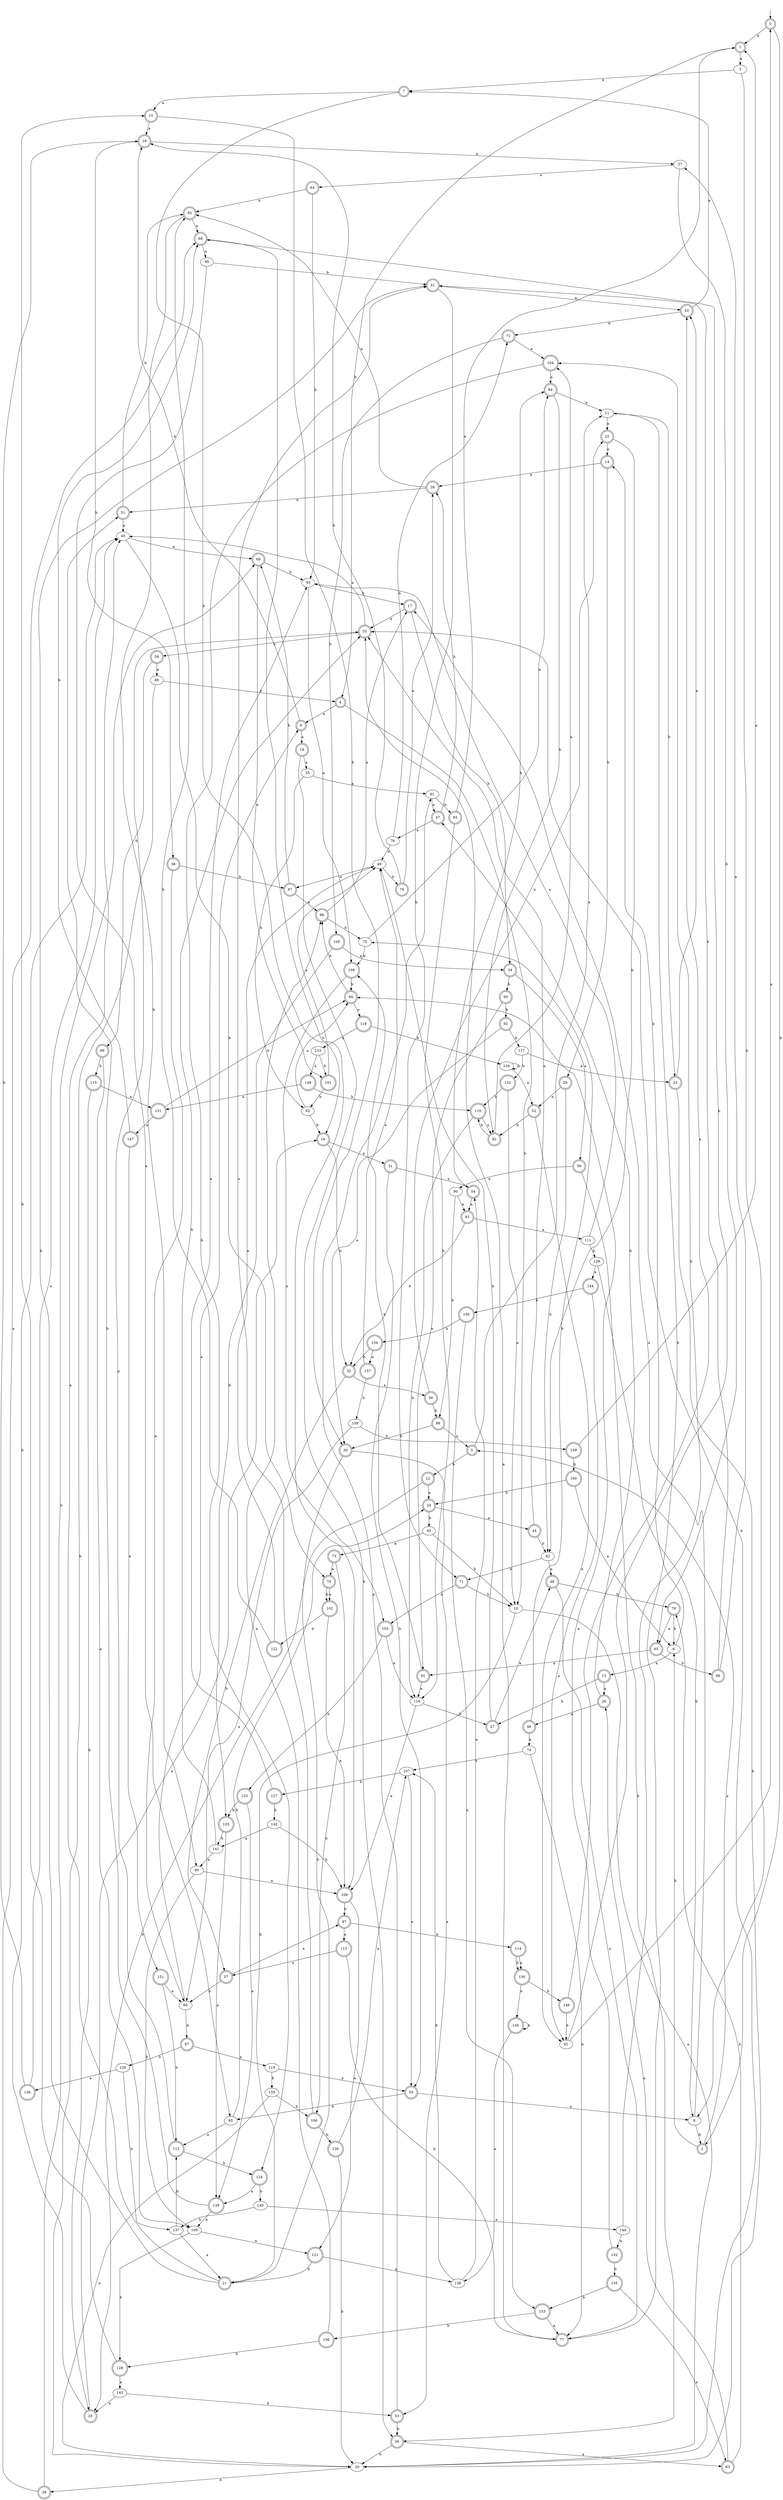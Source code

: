 digraph RandomDFA {
  __start0 [label="", shape=none];
  __start0 -> 0 [label=""];
  0 [shape=circle] [shape=doublecircle]
  0 -> 1 [label="a"]
  0 -> 2 [label="b"]
  1 [shape=doublecircle]
  1 -> 3 [label="a"]
  1 -> 4 [label="b"]
  2 [shape=doublecircle]
  2 -> 5 [label="a"]
  2 -> 6 [label="b"]
  3
  3 -> 7 [label="a"]
  3 -> 8 [label="b"]
  4 [shape=doublecircle]
  4 -> 9 [label="a"]
  4 -> 10 [label="b"]
  5 [shape=doublecircle]
  5 -> 11 [label="a"]
  5 -> 12 [label="b"]
  6
  6 -> 13 [label="a"]
  6 -> 14 [label="b"]
  7 [shape=doublecircle]
  7 -> 15 [label="a"]
  7 -> 16 [label="b"]
  8
  8 -> 17 [label="a"]
  8 -> 2 [label="b"]
  9 [shape=doublecircle]
  9 -> 18 [label="a"]
  9 -> 19 [label="b"]
  10
  10 -> 20 [label="a"]
  10 -> 21 [label="b"]
  11
  11 -> 22 [label="a"]
  11 -> 23 [label="b"]
  12 [shape=doublecircle]
  12 -> 24 [label="a"]
  12 -> 25 [label="b"]
  13 [shape=doublecircle]
  13 -> 26 [label="a"]
  13 -> 27 [label="b"]
  14 [shape=doublecircle]
  14 -> 28 [label="a"]
  14 -> 29 [label="b"]
  15 [shape=doublecircle]
  15 -> 19 [label="a"]
  15 -> 30 [label="b"]
  16 [shape=doublecircle]
  16 -> 31 [label="a"]
  16 -> 32 [label="b"]
  17 [shape=doublecircle]
  17 -> 33 [label="a"]
  17 -> 34 [label="b"]
  18 [shape=doublecircle]
  18 -> 35 [label="a"]
  18 -> 36 [label="b"]
  19 [shape=doublecircle]
  19 -> 37 [label="a"]
  19 -> 38 [label="b"]
  20
  20 -> 39 [label="a"]
  20 -> 33 [label="b"]
  21 [shape=doublecircle]
  21 -> 40 [label="a"]
  21 -> 41 [label="b"]
  22 [shape=doublecircle]
  22 -> 14 [label="a"]
  22 -> 42 [label="b"]
  23 [shape=doublecircle]
  23 -> 43 [label="a"]
  23 -> 20 [label="b"]
  24 [shape=doublecircle]
  24 -> 44 [label="a"]
  24 -> 45 [label="b"]
  25 [shape=doublecircle]
  25 -> 16 [label="a"]
  25 -> 40 [label="b"]
  26 [shape=doublecircle]
  26 -> 46 [label="a"]
  26 -> 47 [label="b"]
  27 [shape=doublecircle]
  27 -> 48 [label="a"]
  27 -> 49 [label="b"]
  28 [shape=doublecircle]
  28 -> 50 [label="a"]
  28 -> 51 [label="b"]
  29 [shape=doublecircle]
  29 -> 52 [label="a"]
  29 -> 42 [label="b"]
  30 [shape=doublecircle]
  30 -> 53 [label="a"]
  30 -> 21 [label="b"]
  31 [shape=doublecircle]
  31 -> 54 [label="a"]
  31 -> 55 [label="b"]
  32 [shape=doublecircle]
  32 -> 56 [label="a"]
  32 -> 57 [label="b"]
  33 [shape=doublecircle]
  33 -> 40 [label="a"]
  33 -> 58 [label="b"]
  34 [shape=doublecircle]
  34 -> 59 [label="a"]
  34 -> 60 [label="b"]
  35
  35 -> 61 [label="a"]
  35 -> 62 [label="b"]
  36 [shape=doublecircle]
  36 -> 63 [label="a"]
  36 -> 20 [label="b"]
  37
  37 -> 64 [label="a"]
  37 -> 65 [label="b"]
  38 [shape=doublecircle]
  38 -> 66 [label="a"]
  38 -> 67 [label="b"]
  39 [shape=doublecircle]
  39 -> 68 [label="a"]
  39 -> 69 [label="b"]
  40
  40 -> 69 [label="a"]
  40 -> 70 [label="b"]
  41 [shape=doublecircle]
  41 -> 43 [label="a"]
  41 -> 71 [label="b"]
  42
  42 -> 48 [label="a"]
  42 -> 71 [label="b"]
  43 [shape=doublecircle]
  43 -> 7 [label="a"]
  43 -> 72 [label="b"]
  44 [shape=doublecircle]
  44 -> 33 [label="a"]
  44 -> 42 [label="b"]
  45
  45 -> 73 [label="a"]
  45 -> 10 [label="b"]
  46 [shape=doublecircle]
  46 -> 74 [label="a"]
  46 -> 75 [label="b"]
  47 [shape=doublecircle]
  47 -> 76 [label="a"]
  47 -> 28 [label="b"]
  48 [shape=doublecircle]
  48 -> 77 [label="a"]
  48 -> 78 [label="b"]
  49
  49 -> 67 [label="a"]
  49 -> 79 [label="b"]
  50 [shape=doublecircle]
  50 -> 68 [label="a"]
  50 -> 80 [label="b"]
  51 [shape=doublecircle]
  51 -> 40 [label="a"]
  51 -> 50 [label="b"]
  52 [shape=doublecircle]
  52 -> 81 [label="a"]
  52 -> 82 [label="b"]
  53 [shape=doublecircle]
  53 -> 61 [label="a"]
  53 -> 36 [label="b"]
  54 [shape=doublecircle]
  54 -> 83 [label="a"]
  54 -> 84 [label="b"]
  55 [shape=doublecircle]
  55 -> 8 [label="a"]
  55 -> 85 [label="b"]
  56 [shape=doublecircle]
  56 -> 22 [label="a"]
  56 -> 86 [label="b"]
  57 [shape=doublecircle]
  57 -> 87 [label="a"]
  57 -> 66 [label="b"]
  58 [shape=doublecircle]
  58 -> 88 [label="a"]
  58 -> 89 [label="b"]
  59 [shape=doublecircle]
  59 -> 90 [label="a"]
  59 -> 36 [label="b"]
  60 [shape=doublecircle]
  60 -> 91 [label="a"]
  60 -> 92 [label="b"]
  61
  61 -> 47 [label="a"]
  61 -> 93 [label="b"]
  62
  62 -> 94 [label="a"]
  62 -> 16 [label="b"]
  63 [shape=doublecircle]
  63 -> 26 [label="a"]
  63 -> 78 [label="b"]
  64 [shape=doublecircle]
  64 -> 50 [label="a"]
  64 -> 95 [label="b"]
  65 [shape=doublecircle]
  65 -> 91 [label="a"]
  65 -> 96 [label="b"]
  66
  66 -> 9 [label="a"]
  66 -> 97 [label="b"]
  67 [shape=doublecircle]
  67 -> 98 [label="a"]
  67 -> 69 [label="b"]
  68 [shape=doublecircle]
  68 -> 99 [label="a"]
  68 -> 100 [label="b"]
  69 [shape=doublecircle]
  69 -> 101 [label="a"]
  69 -> 95 [label="b"]
  70 [shape=doublecircle]
  70 -> 102 [label="a"]
  70 -> 102 [label="b"]
  71 [shape=doublecircle]
  71 -> 103 [label="a"]
  71 -> 10 [label="b"]
  72 [shape=doublecircle]
  72 -> 104 [label="a"]
  72 -> 105 [label="b"]
  73 [shape=doublecircle]
  73 -> 70 [label="a"]
  73 -> 106 [label="b"]
  74
  74 -> 107 [label="a"]
  74 -> 77 [label="b"]
  75
  75 -> 84 [label="a"]
  75 -> 108 [label="b"]
  76
  76 -> 49 [label="a"]
  76 -> 72 [label="b"]
  77 [shape=doublecircle]
  77 -> 33 [label="a"]
  77 -> 11 [label="b"]
  78 [shape=doublecircle]
  78 -> 65 [label="a"]
  78 -> 6 [label="b"]
  79 [shape=doublecircle]
  79 -> 28 [label="a"]
  79 -> 19 [label="b"]
  80
  80 -> 100 [label="a"]
  80 -> 109 [label="b"]
  81
  81 -> 0 [label="a"]
  81 -> 68 [label="b"]
  82 [shape=doublecircle]
  82 -> 104 [label="a"]
  82 -> 110 [label="b"]
  83 [shape=doublecircle]
  83 -> 111 [label="a"]
  83 -> 32 [label="b"]
  84 [shape=doublecircle]
  84 -> 11 [label="a"]
  84 -> 82 [label="b"]
  85
  85 -> 112 [label="a"]
  85 -> 24 [label="b"]
  86 [shape=doublecircle]
  86 -> 5 [label="a"]
  86 -> 30 [label="b"]
  87 [shape=doublecircle]
  87 -> 113 [label="a"]
  87 -> 114 [label="b"]
  88
  88 -> 4 [label="a"]
  88 -> 20 [label="b"]
  89 [shape=doublecircle]
  89 -> 109 [label="a"]
  89 -> 115 [label="b"]
  90
  90 -> 83 [label="a"]
  90 -> 86 [label="b"]
  91 [shape=doublecircle]
  91 -> 116 [label="a"]
  91 -> 108 [label="b"]
  92 [shape=doublecircle]
  92 -> 30 [label="a"]
  92 -> 117 [label="b"]
  93 [shape=doublecircle]
  93 -> 1 [label="a"]
  93 -> 116 [label="b"]
  94 [shape=doublecircle]
  94 -> 118 [label="a"]
  94 -> 98 [label="b"]
  95
  95 -> 108 [label="a"]
  95 -> 17 [label="b"]
  96 [shape=doublecircle]
  96 -> 37 [label="a"]
  96 -> 41 [label="b"]
  97 [shape=doublecircle]
  97 -> 119 [label="a"]
  97 -> 120 [label="b"]
  98 [shape=doublecircle]
  98 -> 17 [label="a"]
  98 -> 75 [label="b"]
  99
  99 -> 85 [label="a"]
  99 -> 41 [label="b"]
  100 [shape=doublecircle]
  100 -> 121 [label="a"]
  100 -> 87 [label="b"]
  101 [shape=doublecircle]
  101 -> 49 [label="a"]
  101 -> 62 [label="b"]
  102 [shape=doublecircle]
  102 -> 100 [label="a"]
  102 -> 122 [label="b"]
  103 [shape=doublecircle]
  103 -> 116 [label="a"]
  103 -> 123 [label="b"]
  104 [shape=doublecircle]
  104 -> 84 [label="a"]
  104 -> 124 [label="b"]
  105 [shape=doublecircle]
  105 -> 34 [label="a"]
  105 -> 125 [label="b"]
  106 [shape=doublecircle]
  106 -> 41 [label="a"]
  106 -> 126 [label="b"]
  107
  107 -> 55 [label="a"]
  107 -> 127 [label="b"]
  108 [shape=doublecircle]
  108 -> 103 [label="a"]
  108 -> 94 [label="b"]
  109
  109 -> 121 [label="a"]
  109 -> 128 [label="b"]
  110 [shape=doublecircle]
  110 -> 82 [label="a"]
  110 -> 116 [label="b"]
  111
  111 -> 95 [label="a"]
  111 -> 129 [label="b"]
  112 [shape=doublecircle]
  112 -> 33 [label="a"]
  112 -> 124 [label="b"]
  113 [shape=doublecircle]
  113 -> 57 [label="a"]
  113 -> 77 [label="b"]
  114 [shape=doublecircle]
  114 -> 130 [label="a"]
  114 -> 130 [label="b"]
  115 [shape=doublecircle]
  115 -> 131 [label="a"]
  115 -> 25 [label="b"]
  116
  116 -> 100 [label="a"]
  116 -> 27 [label="b"]
  117
  117 -> 23 [label="a"]
  117 -> 132 [label="b"]
  118 [shape=doublecircle]
  118 -> 133 [label="a"]
  118 -> 134 [label="b"]
  119
  119 -> 55 [label="a"]
  119 -> 135 [label="b"]
  120
  120 -> 136 [label="a"]
  120 -> 137 [label="b"]
  121 [shape=doublecircle]
  121 -> 138 [label="a"]
  121 -> 21 [label="b"]
  122 [shape=doublecircle]
  122 -> 49 [label="a"]
  122 -> 50 [label="b"]
  123 [shape=doublecircle]
  123 -> 139 [label="a"]
  123 -> 125 [label="b"]
  124 [shape=doublecircle]
  124 -> 139 [label="a"]
  124 -> 140 [label="b"]
  125 [shape=doublecircle]
  125 -> 139 [label="a"]
  125 -> 141 [label="b"]
  126 [shape=doublecircle]
  126 -> 107 [label="a"]
  126 -> 20 [label="b"]
  127 [shape=doublecircle]
  127 -> 95 [label="a"]
  127 -> 142 [label="b"]
  128 [shape=doublecircle]
  128 -> 143 [label="a"]
  128 -> 15 [label="b"]
  129
  129 -> 144 [label="a"]
  129 -> 8 [label="b"]
  130 [shape=doublecircle]
  130 -> 145 [label="a"]
  130 -> 146 [label="b"]
  131 [shape=doublecircle]
  131 -> 147 [label="a"]
  131 -> 94 [label="b"]
  132 [shape=doublecircle]
  132 -> 10 [label="a"]
  132 -> 110 [label="b"]
  133
  133 -> 148 [label="a"]
  133 -> 101 [label="b"]
  134
  134 -> 52 [label="a"]
  134 -> 134 [label="b"]
  135
  135 -> 20 [label="a"]
  135 -> 106 [label="b"]
  136 [shape=doublecircle]
  136 -> 40 [label="a"]
  136 -> 19 [label="b"]
  137
  137 -> 21 [label="a"]
  137 -> 112 [label="b"]
  138
  138 -> 54 [label="a"]
  138 -> 107 [label="b"]
  139 [shape=doublecircle]
  139 -> 109 [label="a"]
  139 -> 51 [label="b"]
  140
  140 -> 149 [label="a"]
  140 -> 137 [label="b"]
  141
  141 -> 80 [label="a"]
  141 -> 33 [label="b"]
  142
  142 -> 141 [label="a"]
  142 -> 100 [label="b"]
  143
  143 -> 25 [label="a"]
  143 -> 53 [label="b"]
  144 [shape=doublecircle]
  144 -> 81 [label="a"]
  144 -> 150 [label="b"]
  145 [shape=doublecircle]
  145 -> 138 [label="a"]
  145 -> 145 [label="b"]
  146 [shape=doublecircle]
  146 -> 43 [label="a"]
  146 -> 81 [label="b"]
  147 [shape=doublecircle]
  147 -> 151 [label="a"]
  147 -> 68 [label="b"]
  148 [shape=doublecircle]
  148 -> 131 [label="a"]
  148 -> 110 [label="b"]
  149
  149 -> 152 [label="a"]
  149 -> 104 [label="b"]
  150 [shape=doublecircle]
  150 -> 153 [label="a"]
  150 -> 154 [label="b"]
  151 [shape=doublecircle]
  151 -> 66 [label="a"]
  151 -> 112 [label="b"]
  152 [shape=doublecircle]
  152 -> 94 [label="a"]
  152 -> 155 [label="b"]
  153 [shape=doublecircle]
  153 -> 77 [label="a"]
  153 -> 156 [label="b"]
  154 [shape=doublecircle]
  154 -> 157 [label="a"]
  154 -> 32 [label="b"]
  155 [shape=doublecircle]
  155 -> 63 [label="a"]
  155 -> 153 [label="b"]
  156 [shape=doublecircle]
  156 -> 98 [label="a"]
  156 -> 128 [label="b"]
  157 [shape=doublecircle]
  157 -> 49 [label="a"]
  157 -> 158 [label="b"]
  158
  158 -> 66 [label="a"]
  158 -> 159 [label="b"]
  159 [shape=doublecircle]
  159 -> 1 [label="a"]
  159 -> 160 [label="b"]
  160 [shape=doublecircle]
  160 -> 6 [label="a"]
  160 -> 24 [label="b"]
}
